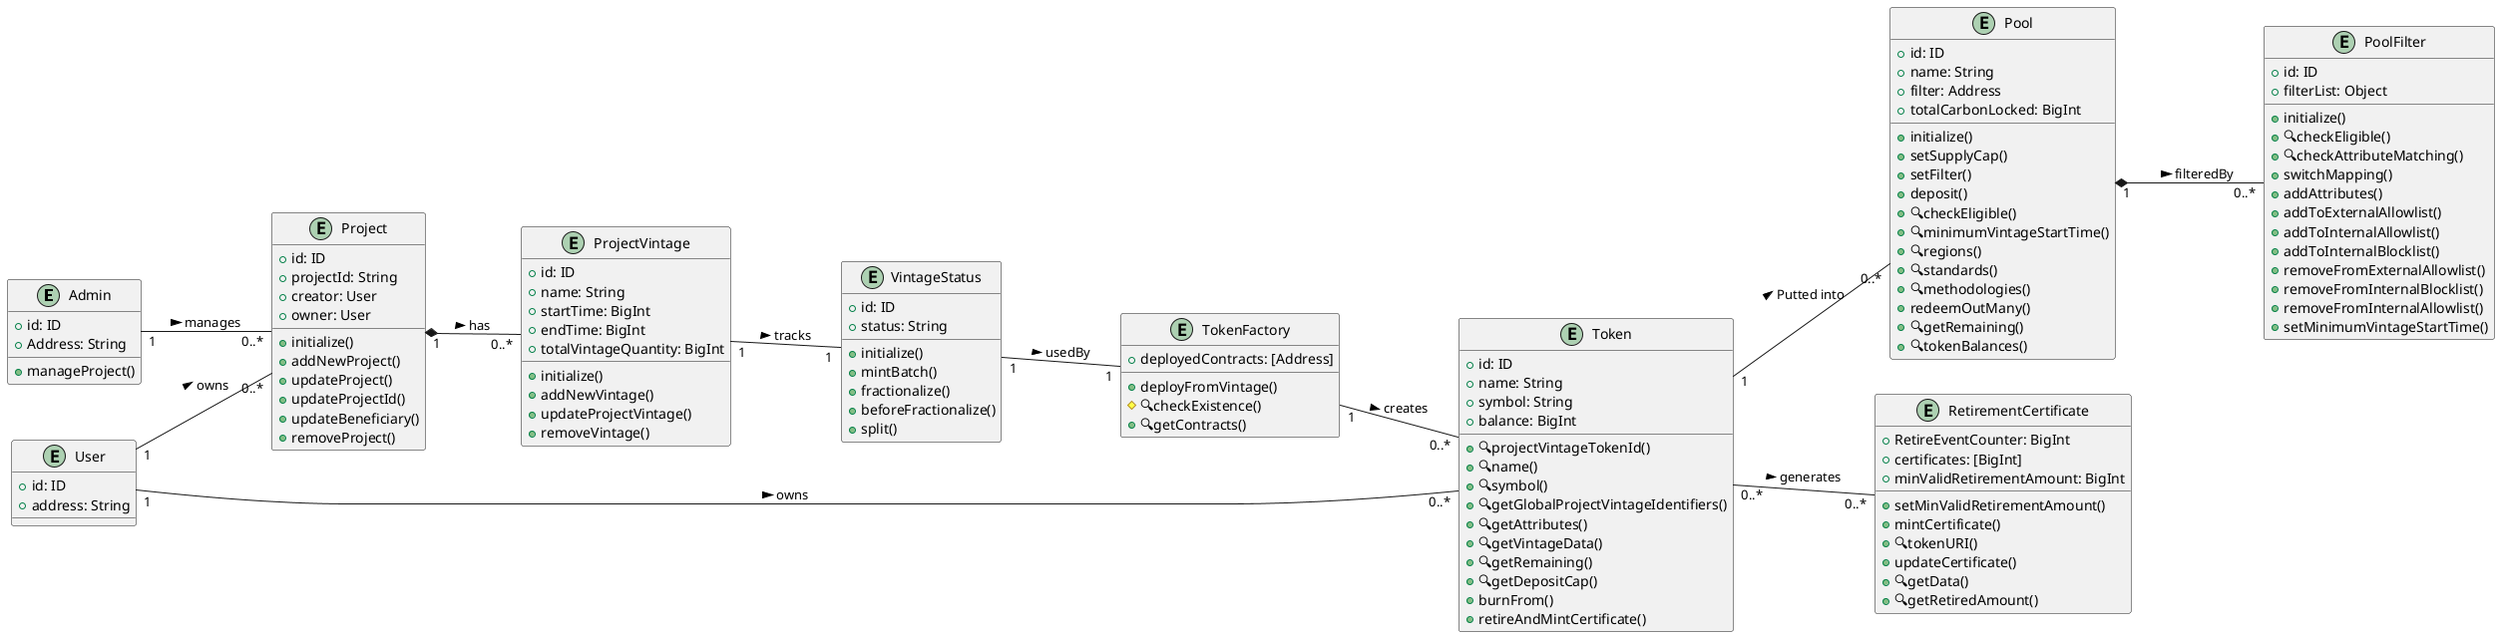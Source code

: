 @startuml
left to right direction
entity Admin {
    +id: ID
    +Address: String
    +manageProject()
}

entity Pool {
    +id: ID
    +name: String
    +filter: Address
    +totalCarbonLocked: BigInt
    +initialize()
    +setSupplyCap()
    +setFilter()
    +deposit()
    +🔍checkEligible()
    +🔍minimumVintageStartTime()
    +🔍regions()
    +🔍standards()
    +🔍methodologies()
    +redeemOutMany()
    +🔍getRemaining()
    +🔍tokenBalances()
}

entity Token {
    +id: ID
    +name: String
    +symbol: String
    +balance: BigInt
    +🔍projectVintageTokenId()
    +🔍name()
    +🔍symbol()
    +🔍getGlobalProjectVintageIdentifiers()
    +🔍getAttributes()
    +🔍getVintageData()
    +🔍getRemaining()
    +🔍getDepositCap()
    +burnFrom()
    +retireAndMintCertificate()
}

entity User {
    +id: ID
    +address: String
}

entity PoolFilter {
    +id: ID
    +filterList: Object
    +initialize()
    +🔍checkEligible()
    +🔍checkAttributeMatching()
    +switchMapping()
    +addAttributes()
    +addToExternalAllowlist()
    +addToInternalAllowlist()
    +addToInternalBlocklist()
    +removeFromExternalAllowlist()
    +removeFromInternalBlocklist()
    +removeFromInternalAllowlist()
    +setMinimumVintageStartTime()


}

entity TokenFactory {
    +deployedContracts: [Address]
    +deployFromVintage()
    #🔍checkExistence()
    +🔍getContracts()
}

entity Project {
    +id: ID
    +projectId: String
    +creator: User
    +owner: User
    +initialize()
    +addNewProject()
    +updateProject()
    +updateProjectId()
    +updateBeneficiary()
    +removeProject()
}

entity ProjectVintage {
    +id: ID
    +name: String
    +startTime: BigInt
    +endTime: BigInt
    +totalVintageQuantity: BigInt
    +initialize()
    +addNewVintage()
    +updateProjectVintage()
    +removeVintage()
}

entity VintageStatus {
    +id: ID
    +status: String
    +initialize()
    +mintBatch()
    +fractionalize()
    +beforeFractionalize()
    +split()
}

entity RetirementCertificate {
    +RetireEventCounter: BigInt
    +certificates: [BigInt]
    +minValidRetirementAmount: BigInt

    +setMinValidRetirementAmount()
    +mintCertificate()
    +🔍tokenURI()
    +updateCertificate()
    +🔍getData()
    +🔍getRetiredAmount()
}


Admin "1" -- "0..*" Project : manages >
Project "1" *-- "0..*" ProjectVintage : has >
ProjectVintage "1" -- "1" VintageStatus : tracks >
TokenFactory "1" -- "0..*" Token : creates >
VintageStatus "1" -- "1" TokenFactory : usedBy >
Token "1" -- "0..*" Pool : Putted into  >
Pool "1" *-- "0..*" PoolFilter : filteredBy >
Token "0..*" -- "0..*" RetirementCertificate : generates >
User "1" -- "0..*" Project : owns >
User "1" -- "0..*" Token : owns >

@enduml
